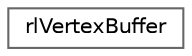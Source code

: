 digraph "Graphical Class Hierarchy"
{
 // LATEX_PDF_SIZE
  bgcolor="transparent";
  edge [fontname=Helvetica,fontsize=10,labelfontname=Helvetica,labelfontsize=10];
  node [fontname=Helvetica,fontsize=10,shape=box,height=0.2,width=0.4];
  rankdir="LR";
  Node0 [id="Node000000",label="rlVertexBuffer",height=0.2,width=0.4,color="grey40", fillcolor="white", style="filled",URL="$structrl_vertex_buffer.html",tooltip=" "];
}
